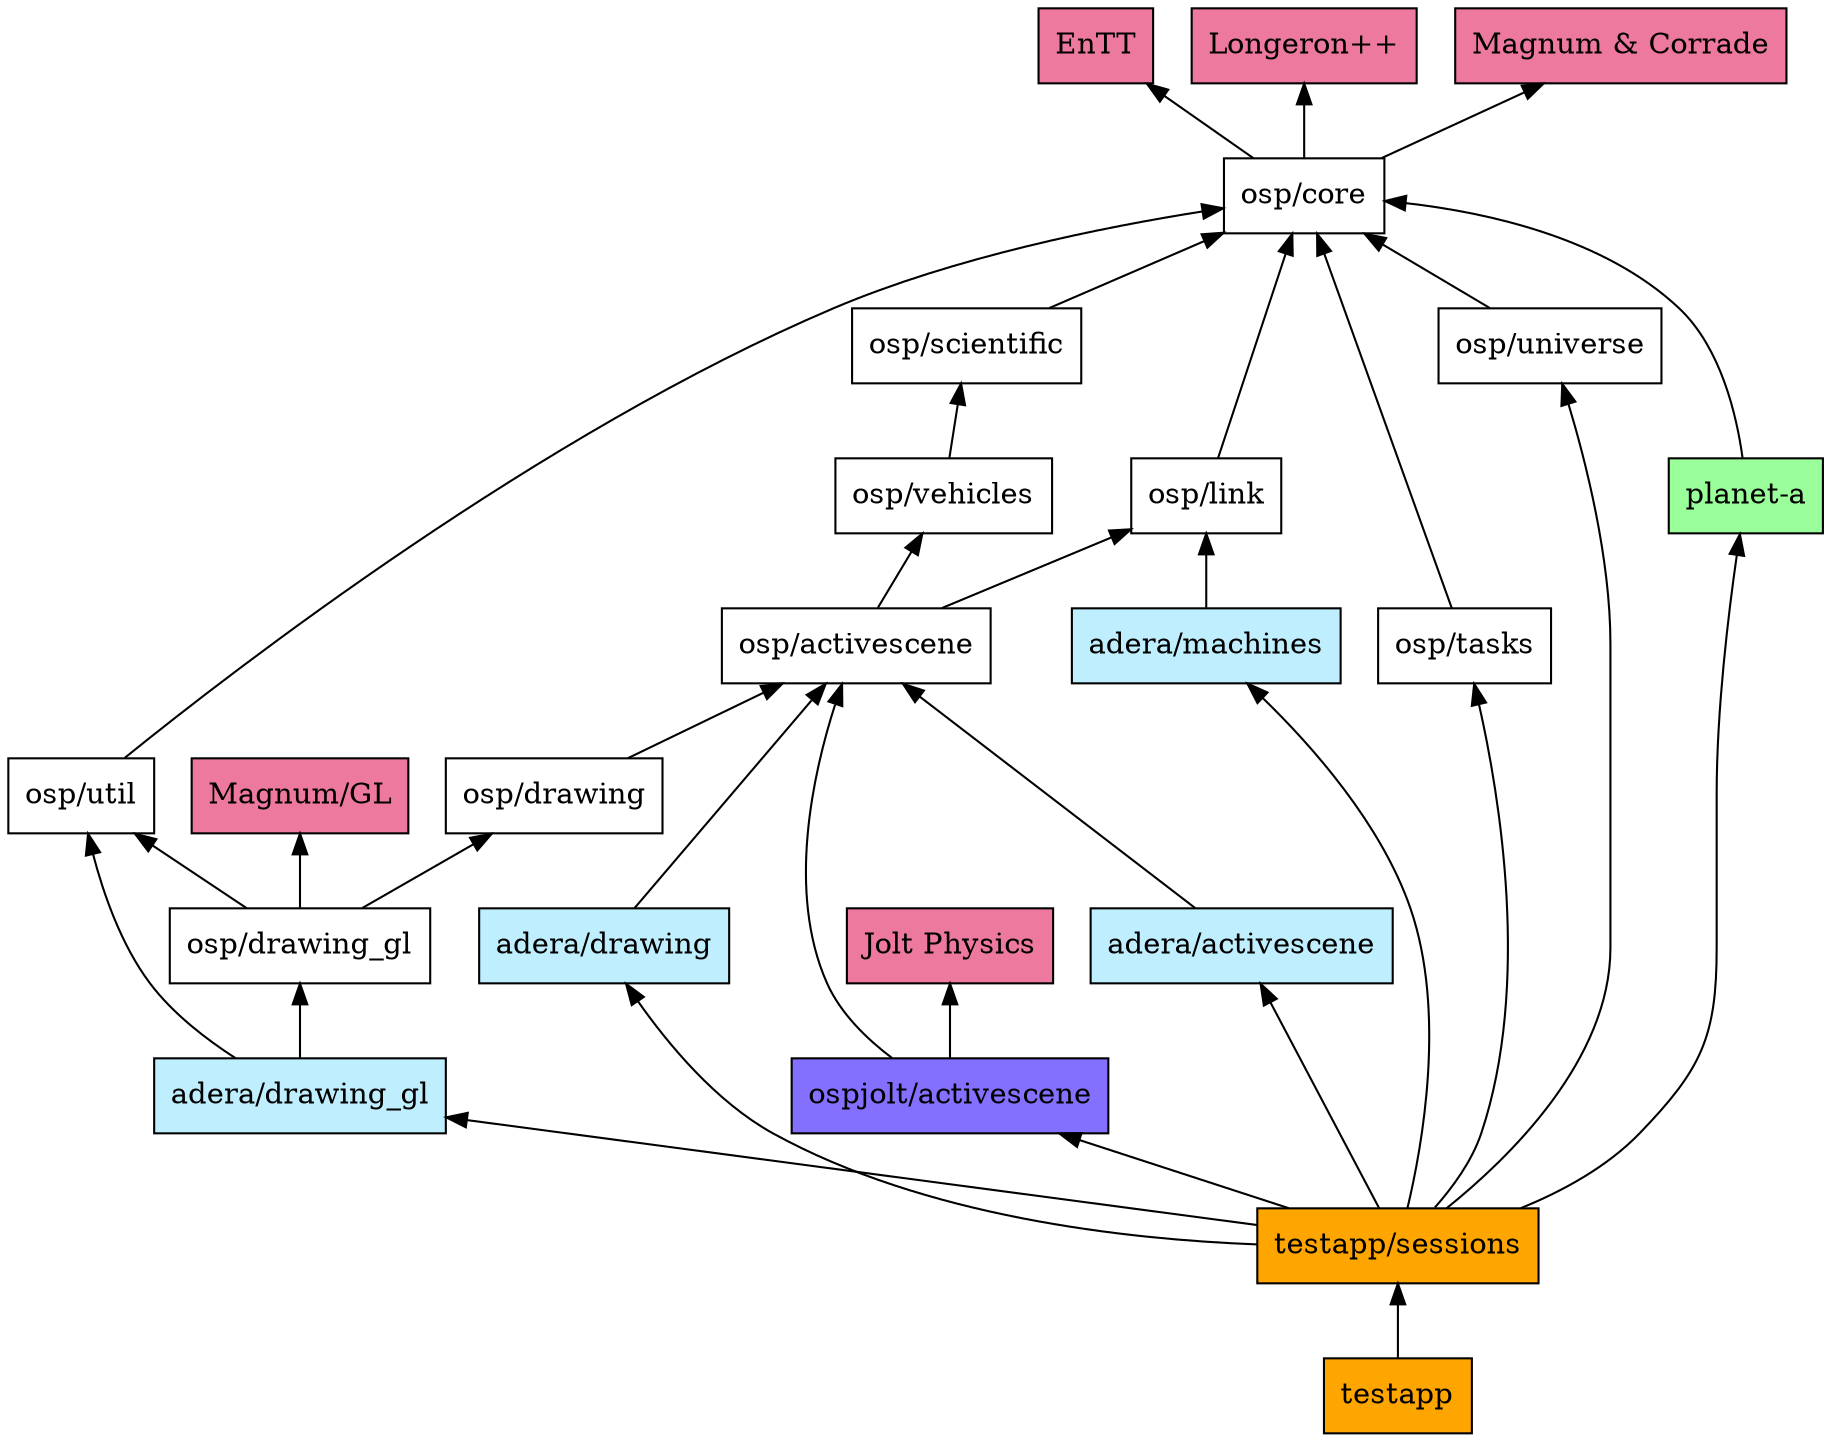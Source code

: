 // Generate with
// $ dot -Tpng docs/dependencygraph.dot -o docs/dependencygraph.png
digraph {

    rankdir="BT"

    node [shape=rectangle, style=filled, fillcolor=palevioletred2]
    "EnTT"
    "Longeron++"
    "Magnum & Corrade"
    "Magnum/GL";
    "Jolt Physics";

    node [shape=rectangle, style=filled, fillcolor=white]
    "osp/core"          -> "Magnum & Corrade";
    "osp/core"          -> "Longeron++";
    "osp/core"          -> "EnTT";
    "osp/activescene"   -> "osp/vehicles";
    "osp/activescene"   -> "osp/link";
    "osp/drawing"       -> "osp/activescene";
    "osp/drawing_gl"    -> "osp/drawing";
    "osp/drawing_gl"    -> "osp/util";
    "osp/drawing_gl"    -> "Magnum/GL";
    "osp/link"          -> "osp/core";
    "osp/scientific"    -> "osp/core";
    "osp/tasks"         -> "osp/core";
    "osp/vehicles"      -> "osp/scientific";
    "osp/universe"      -> "osp/core";
    "osp/util"          -> "osp/core";

    node [shape=rectangle, style=filled, fillcolor=lightblue1]
    "adera/activescene" -> "osp/activescene";
    "adera/drawing"     -> "osp/activescene";
    "adera/drawing_gl"  -> "osp/drawing_gl";
    "adera/drawing_gl"  -> "osp/util";
    "adera/machines"    -> "osp/link";

    node [shape=rectangle, style=filled, fillcolor=lightslateblue]
    "ospjolt/activescene" -> "osp/activescene";
    "ospjolt/activescene" -> "Jolt Physics";

    node [shape=rectangle, style=filled, fillcolor=palegreen1]
    "planet-a"          -> "osp/core";

    node [shape=rectangle, style=filled, fillcolor=orange1]
    "testapp/sessions"  -> "osp/universe";
    "testapp/sessions"  -> "osp/tasks";
    "testapp/sessions"  -> "adera/machines";
    "testapp/sessions"  -> "adera/drawing_gl";
    "testapp/sessions"  -> "adera/drawing";
    "testapp/sessions"  -> "ospjolt/activescene";
    "testapp/sessions"  -> "planet-a";
    "testapp/sessions"  -> "adera/activescene";
    "testapp"           -> "testapp/sessions";



}
